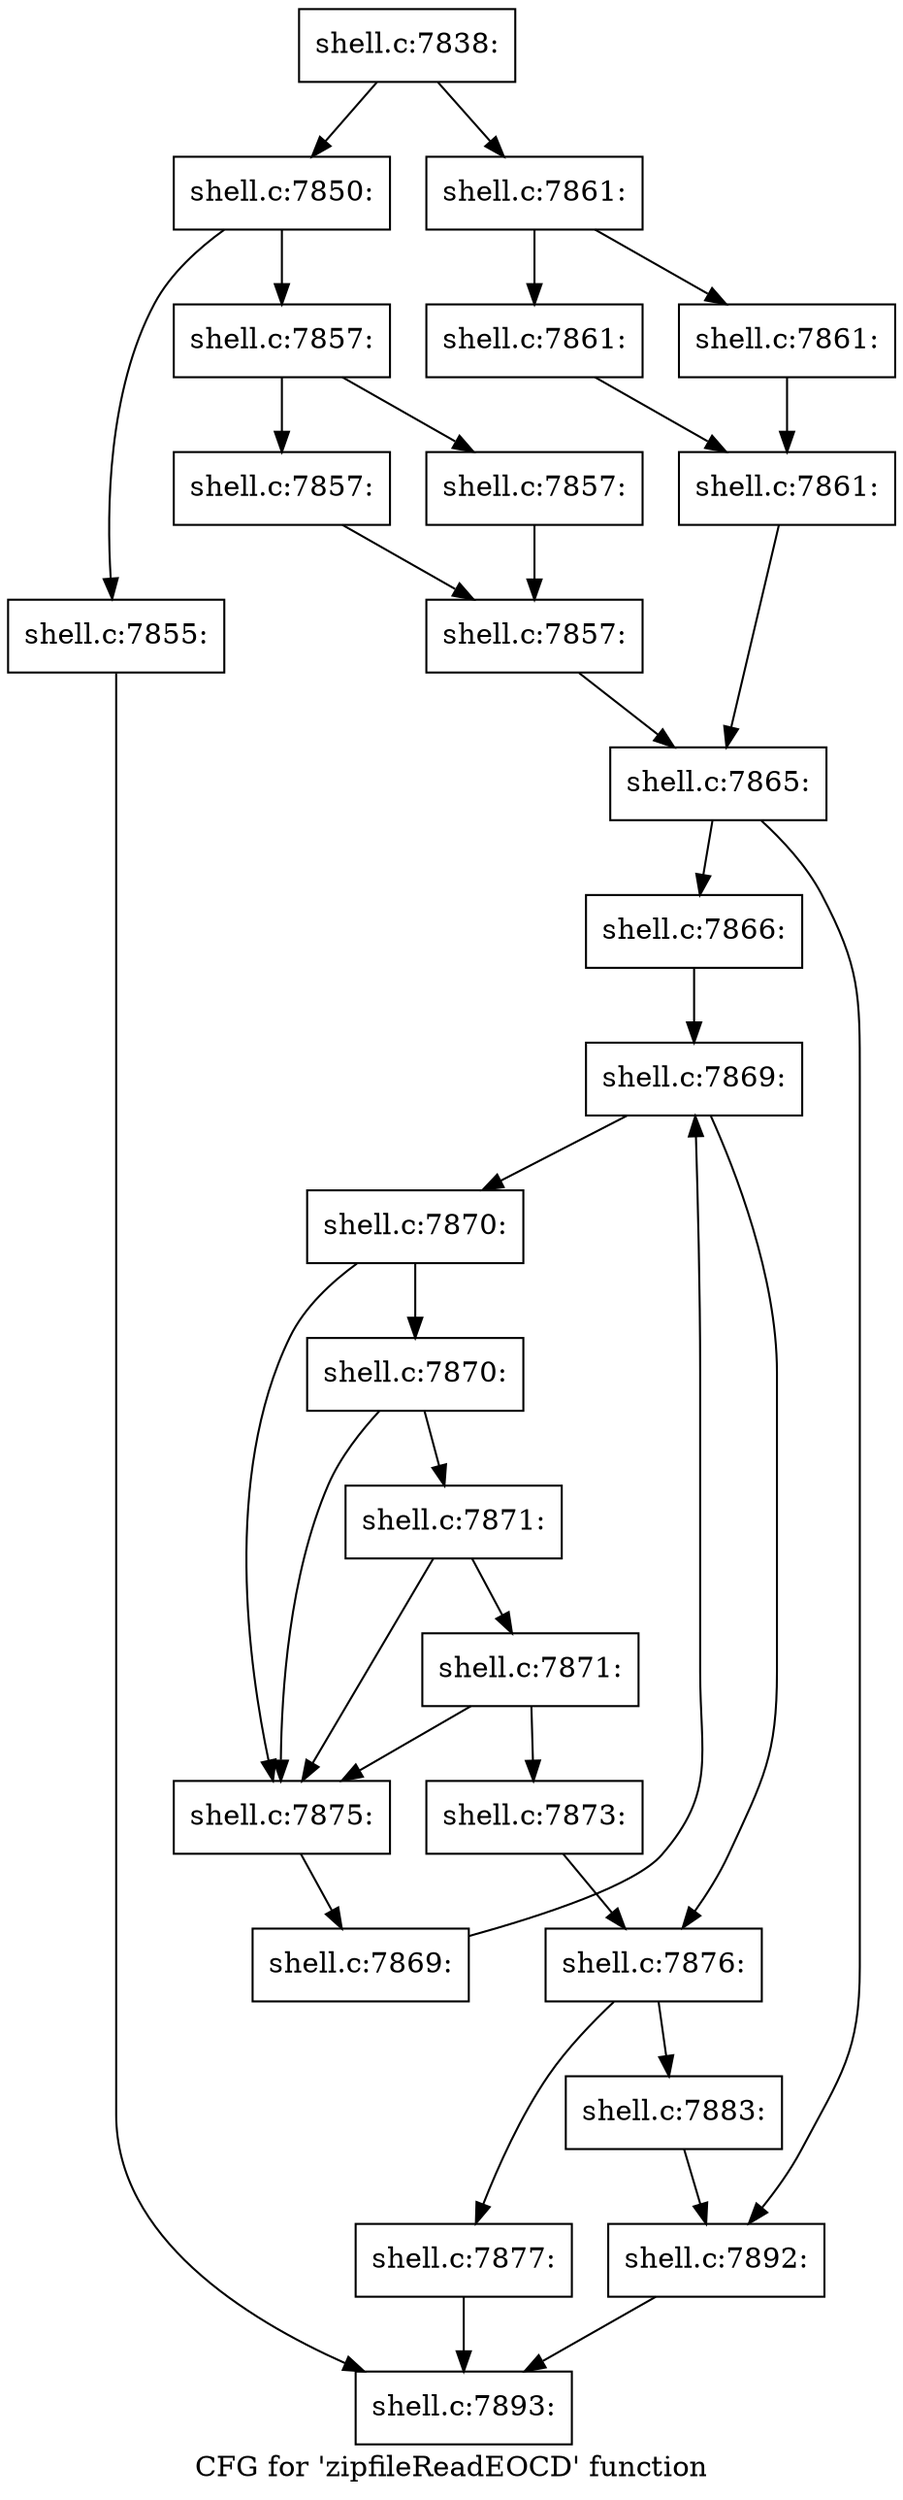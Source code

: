 digraph "CFG for 'zipfileReadEOCD' function" {
	label="CFG for 'zipfileReadEOCD' function";

	Node0x560276b02070 [shape=record,label="{shell.c:7838:}"];
	Node0x560276b02070 -> Node0x560276b07ab0;
	Node0x560276b02070 -> Node0x560276b07b50;
	Node0x560276b07ab0 [shape=record,label="{shell.c:7850:}"];
	Node0x560276b07ab0 -> Node0x560276b08970;
	Node0x560276b07ab0 -> Node0x560276b089c0;
	Node0x560276b08970 [shape=record,label="{shell.c:7855:}"];
	Node0x560276b08970 -> Node0x560276b021f0;
	Node0x560276b089c0 [shape=record,label="{shell.c:7857:}"];
	Node0x560276b089c0 -> Node0x560276b08fa0;
	Node0x560276b089c0 -> Node0x560276b08ff0;
	Node0x560276b08fa0 [shape=record,label="{shell.c:7857:}"];
	Node0x560276b08fa0 -> Node0x560276b09040;
	Node0x560276b08ff0 [shape=record,label="{shell.c:7857:}"];
	Node0x560276b08ff0 -> Node0x560276b09040;
	Node0x560276b09040 [shape=record,label="{shell.c:7857:}"];
	Node0x560276b09040 -> Node0x560276b07b00;
	Node0x560276b07b50 [shape=record,label="{shell.c:7861:}"];
	Node0x560276b07b50 -> Node0x560276b09e60;
	Node0x560276b07b50 -> Node0x560276b0a170;
	Node0x560276b09e60 [shape=record,label="{shell.c:7861:}"];
	Node0x560276b09e60 -> Node0x560276b0a1c0;
	Node0x560276b0a170 [shape=record,label="{shell.c:7861:}"];
	Node0x560276b0a170 -> Node0x560276b0a1c0;
	Node0x560276b0a1c0 [shape=record,label="{shell.c:7861:}"];
	Node0x560276b0a1c0 -> Node0x560276b07b00;
	Node0x560276b07b00 [shape=record,label="{shell.c:7865:}"];
	Node0x560276b07b00 -> Node0x560276b0acf0;
	Node0x560276b07b00 -> Node0x560276b0ad40;
	Node0x560276b0acf0 [shape=record,label="{shell.c:7866:}"];
	Node0x560276b0acf0 -> Node0x560276b0b670;
	Node0x560276b0b670 [shape=record,label="{shell.c:7869:}"];
	Node0x560276b0b670 -> Node0x560276b0b890;
	Node0x560276b0b670 -> Node0x560276b0b360;
	Node0x560276b0b890 [shape=record,label="{shell.c:7870:}"];
	Node0x560276b0b890 -> Node0x560276b0be40;
	Node0x560276b0b890 -> Node0x560276b0bcf0;
	Node0x560276b0be40 [shape=record,label="{shell.c:7870:}"];
	Node0x560276b0be40 -> Node0x560276b0bdc0;
	Node0x560276b0be40 -> Node0x560276b0bcf0;
	Node0x560276b0bdc0 [shape=record,label="{shell.c:7871:}"];
	Node0x560276b0bdc0 -> Node0x560276b0bd40;
	Node0x560276b0bdc0 -> Node0x560276b0bcf0;
	Node0x560276b0bd40 [shape=record,label="{shell.c:7871:}"];
	Node0x560276b0bd40 -> Node0x560276b0bca0;
	Node0x560276b0bd40 -> Node0x560276b0bcf0;
	Node0x560276b0bca0 [shape=record,label="{shell.c:7873:}"];
	Node0x560276b0bca0 -> Node0x560276b0b360;
	Node0x560276b0bcf0 [shape=record,label="{shell.c:7875:}"];
	Node0x560276b0bcf0 -> Node0x560276b0b800;
	Node0x560276b0b800 [shape=record,label="{shell.c:7869:}"];
	Node0x560276b0b800 -> Node0x560276b0b670;
	Node0x560276b0b360 [shape=record,label="{shell.c:7876:}"];
	Node0x560276b0b360 -> Node0x560276b0dac0;
	Node0x560276b0b360 -> Node0x560276b0db10;
	Node0x560276b0dac0 [shape=record,label="{shell.c:7877:}"];
	Node0x560276b0dac0 -> Node0x560276b021f0;
	Node0x560276b0db10 [shape=record,label="{shell.c:7883:}"];
	Node0x560276b0db10 -> Node0x560276b0ad40;
	Node0x560276b0ad40 [shape=record,label="{shell.c:7892:}"];
	Node0x560276b0ad40 -> Node0x560276b021f0;
	Node0x560276b021f0 [shape=record,label="{shell.c:7893:}"];
}
